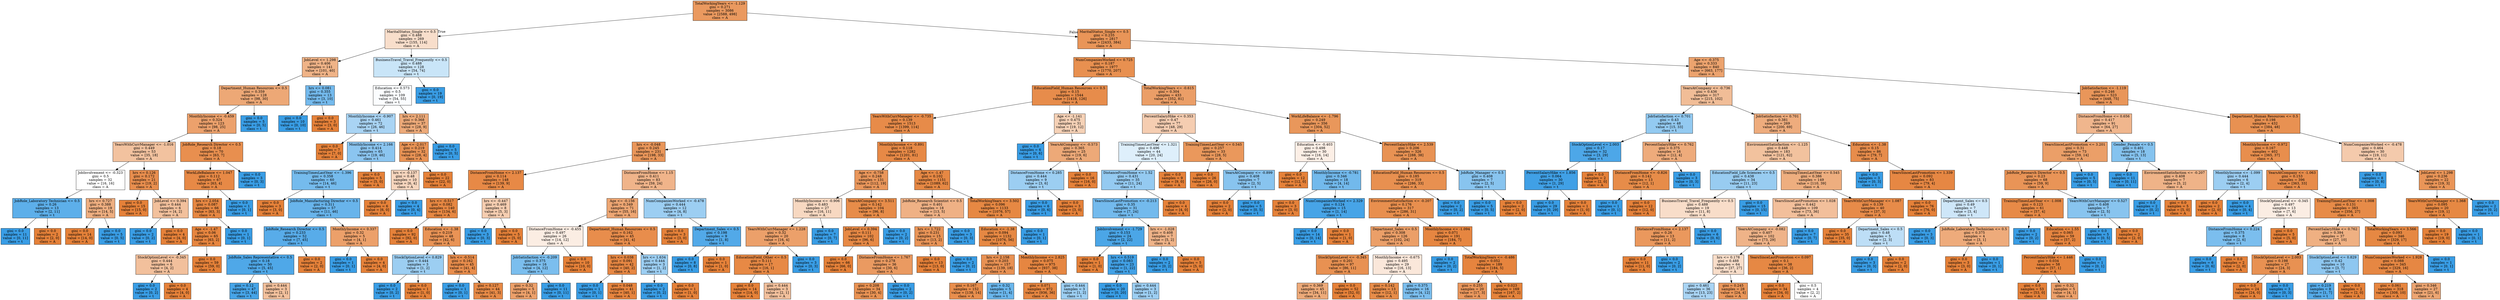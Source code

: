 digraph Tree {
node [shape=box, style="filled", color="black"] ;
0 [label="TotalWorkingYears <= -1.129\ngini = 0.271\nsamples = 3086\nvalue = [2588, 498]\nclass = A", fillcolor="#ea995f"] ;
1 [label="MaritalStatus_Single <= 0.5\ngini = 0.488\nsamples = 269\nvalue = [155, 114]\nclass = A", fillcolor="#f8decb"] ;
0 -> 1 [labeldistance=2.5, labelangle=45, headlabel="True"] ;
2 [label="JobLevel <= 1.298\ngini = 0.406\nsamples = 141\nvalue = [101, 40]\nclass = A", fillcolor="#efb387"] ;
1 -> 2 ;
3 [label="Department_Human Resources <= 0.5\ngini = 0.359\nsamples = 128\nvalue = [98, 30]\nclass = A", fillcolor="#eda876"] ;
2 -> 3 ;
4 [label="MonthlyIncome <= -0.459\ngini = 0.324\nsamples = 123\nvalue = [98, 25]\nclass = A", fillcolor="#eca16c"] ;
3 -> 4 ;
5 [label="YearsWithCurrManager <= -1.016\ngini = 0.449\nsamples = 53\nvalue = [35, 18]\nclass = A", fillcolor="#f2c29f"] ;
4 -> 5 ;
6 [label="JobInvolvement <= -0.323\ngini = 0.5\nsamples = 32\nvalue = [16, 16]\nclass = A", fillcolor="#ffffff"] ;
5 -> 6 ;
7 [label="JobRole_Laboratory Technician <= 0.5\ngini = 0.26\nsamples = 13\nvalue = [2, 11]\nclass = t", fillcolor="#5dafea"] ;
6 -> 7 ;
8 [label="gini = 0.0\nsamples = 11\nvalue = [0, 11]\nclass = t", fillcolor="#399de5"] ;
7 -> 8 ;
9 [label="gini = 0.0\nsamples = 2\nvalue = [2, 0]\nclass = A", fillcolor="#e58139"] ;
7 -> 9 ;
10 [label="hrs <= 0.727\ngini = 0.388\nsamples = 19\nvalue = [14, 5]\nclass = A", fillcolor="#eeae80"] ;
6 -> 10 ;
11 [label="gini = 0.0\nsamples = 14\nvalue = [14, 0]\nclass = A", fillcolor="#e58139"] ;
10 -> 11 ;
12 [label="gini = 0.0\nsamples = 5\nvalue = [0, 5]\nclass = t", fillcolor="#399de5"] ;
10 -> 12 ;
13 [label="hrs <= 0.126\ngini = 0.172\nsamples = 21\nvalue = [19, 2]\nclass = A", fillcolor="#e88e4e"] ;
5 -> 13 ;
14 [label="gini = 0.0\nsamples = 15\nvalue = [15, 0]\nclass = A", fillcolor="#e58139"] ;
13 -> 14 ;
15 [label="JobLevel <= 0.394\ngini = 0.444\nsamples = 6\nvalue = [4, 2]\nclass = A", fillcolor="#f2c09c"] ;
13 -> 15 ;
16 [label="gini = 0.0\nsamples = 2\nvalue = [0, 2]\nclass = t", fillcolor="#399de5"] ;
15 -> 16 ;
17 [label="gini = 0.0\nsamples = 4\nvalue = [4, 0]\nclass = A", fillcolor="#e58139"] ;
15 -> 17 ;
18 [label="JobRole_Research Director <= 0.5\ngini = 0.18\nsamples = 70\nvalue = [63, 7]\nclass = A", fillcolor="#e88f4f"] ;
4 -> 18 ;
19 [label="WorkLifeBalance <= 1.047\ngini = 0.112\nsamples = 67\nvalue = [63, 4]\nclass = A", fillcolor="#e78946"] ;
18 -> 19 ;
20 [label="hrs <= 2.054\ngini = 0.087\nsamples = 66\nvalue = [63, 3]\nclass = A", fillcolor="#e68742"] ;
19 -> 20 ;
21 [label="Age <= -1.47\ngini = 0.06\nsamples = 65\nvalue = [63, 2]\nclass = A", fillcolor="#e6853f"] ;
20 -> 21 ;
22 [label="StockOptionLevel <= -0.345\ngini = 0.444\nsamples = 6\nvalue = [4, 2]\nclass = A", fillcolor="#f2c09c"] ;
21 -> 22 ;
23 [label="gini = 0.0\nsamples = 2\nvalue = [0, 2]\nclass = t", fillcolor="#399de5"] ;
22 -> 23 ;
24 [label="gini = 0.0\nsamples = 4\nvalue = [4, 0]\nclass = A", fillcolor="#e58139"] ;
22 -> 24 ;
25 [label="gini = 0.0\nsamples = 59\nvalue = [59, 0]\nclass = A", fillcolor="#e58139"] ;
21 -> 25 ;
26 [label="gini = 0.0\nsamples = 1\nvalue = [0, 1]\nclass = t", fillcolor="#399de5"] ;
20 -> 26 ;
27 [label="gini = 0.0\nsamples = 1\nvalue = [0, 1]\nclass = t", fillcolor="#399de5"] ;
19 -> 27 ;
28 [label="gini = 0.0\nsamples = 3\nvalue = [0, 3]\nclass = t", fillcolor="#399de5"] ;
18 -> 28 ;
29 [label="gini = 0.0\nsamples = 5\nvalue = [0, 5]\nclass = t", fillcolor="#399de5"] ;
3 -> 29 ;
30 [label="hrs <= 0.081\ngini = 0.355\nsamples = 13\nvalue = [3, 10]\nclass = t", fillcolor="#74baed"] ;
2 -> 30 ;
31 [label="gini = 0.0\nsamples = 10\nvalue = [0, 10]\nclass = t", fillcolor="#399de5"] ;
30 -> 31 ;
32 [label="gini = 0.0\nsamples = 3\nvalue = [3, 0]\nclass = A", fillcolor="#e58139"] ;
30 -> 32 ;
33 [label="BusinessTravel_Travel_Frequently <= 0.5\ngini = 0.488\nsamples = 128\nvalue = [54, 74]\nclass = t", fillcolor="#c9e5f8"] ;
1 -> 33 ;
34 [label="Education <= 0.573\ngini = 0.5\nsamples = 109\nvalue = [54, 55]\nclass = t", fillcolor="#fbfdff"] ;
33 -> 34 ;
35 [label="MonthlyIncome <= -0.907\ngini = 0.461\nsamples = 72\nvalue = [26, 46]\nclass = t", fillcolor="#a9d4f4"] ;
34 -> 35 ;
36 [label="gini = 0.0\nsamples = 7\nvalue = [7, 0]\nclass = A", fillcolor="#e58139"] ;
35 -> 36 ;
37 [label="MonthlyIncome <= 2.166\ngini = 0.414\nsamples = 65\nvalue = [19, 46]\nclass = t", fillcolor="#8bc5f0"] ;
35 -> 37 ;
38 [label="TrainingTimesLastYear <= -1.396\ngini = 0.358\nsamples = 60\nvalue = [14, 46]\nclass = t", fillcolor="#75bbed"] ;
37 -> 38 ;
39 [label="gini = 0.0\nsamples = 3\nvalue = [3, 0]\nclass = A", fillcolor="#e58139"] ;
38 -> 39 ;
40 [label="JobRole_Manufacturing Director <= 0.5\ngini = 0.311\nsamples = 57\nvalue = [11, 46]\nclass = t", fillcolor="#68b4eb"] ;
38 -> 40 ;
41 [label="JobRole_Research Director <= 0.5\ngini = 0.233\nsamples = 52\nvalue = [7, 45]\nclass = t", fillcolor="#58ace9"] ;
40 -> 41 ;
42 [label="JobRole_Sales Representative <= 0.5\ngini = 0.18\nsamples = 50\nvalue = [5, 45]\nclass = t", fillcolor="#4fa8e8"] ;
41 -> 42 ;
43 [label="gini = 0.12\nsamples = 47\nvalue = [3, 44]\nclass = t", fillcolor="#46a4e7"] ;
42 -> 43 ;
44 [label="gini = 0.444\nsamples = 3\nvalue = [2, 1]\nclass = A", fillcolor="#f2c09c"] ;
42 -> 44 ;
45 [label="gini = 0.0\nsamples = 2\nvalue = [2, 0]\nclass = A", fillcolor="#e58139"] ;
41 -> 45 ;
46 [label="MonthlyIncome <= 0.337\ngini = 0.32\nsamples = 5\nvalue = [4, 1]\nclass = A", fillcolor="#eca06a"] ;
40 -> 46 ;
47 [label="gini = 0.0\nsamples = 1\nvalue = [0, 1]\nclass = t", fillcolor="#399de5"] ;
46 -> 47 ;
48 [label="gini = 0.0\nsamples = 4\nvalue = [4, 0]\nclass = A", fillcolor="#e58139"] ;
46 -> 48 ;
49 [label="gini = 0.0\nsamples = 5\nvalue = [5, 0]\nclass = A", fillcolor="#e58139"] ;
37 -> 49 ;
50 [label="hrs <= 2.111\ngini = 0.368\nsamples = 37\nvalue = [28, 9]\nclass = A", fillcolor="#edaa79"] ;
34 -> 50 ;
51 [label="Age <= -2.017\ngini = 0.219\nsamples = 32\nvalue = [28, 4]\nclass = A", fillcolor="#e99355"] ;
50 -> 51 ;
52 [label="hrs <= -0.137\ngini = 0.48\nsamples = 10\nvalue = [6, 4]\nclass = A", fillcolor="#f6d5bd"] ;
51 -> 52 ;
53 [label="gini = 0.0\nsamples = 6\nvalue = [6, 0]\nclass = A", fillcolor="#e58139"] ;
52 -> 53 ;
54 [label="gini = 0.0\nsamples = 4\nvalue = [0, 4]\nclass = t", fillcolor="#399de5"] ;
52 -> 54 ;
55 [label="gini = 0.0\nsamples = 22\nvalue = [22, 0]\nclass = A", fillcolor="#e58139"] ;
51 -> 55 ;
56 [label="gini = 0.0\nsamples = 5\nvalue = [0, 5]\nclass = t", fillcolor="#399de5"] ;
50 -> 56 ;
57 [label="gini = 0.0\nsamples = 19\nvalue = [0, 19]\nclass = t", fillcolor="#399de5"] ;
33 -> 57 ;
58 [label="MaritalStatus_Single <= 0.5\ngini = 0.235\nsamples = 2817\nvalue = [2433, 384]\nclass = A", fillcolor="#e99558"] ;
0 -> 58 [labeldistance=2.5, labelangle=-45, headlabel="False"] ;
59 [label="NumCompaniesWorked <= 0.725\ngini = 0.187\nsamples = 1977\nvalue = [1770, 207]\nclass = A", fillcolor="#e89050"] ;
58 -> 59 ;
60 [label="EducationField_Human Resources <= 0.5\ngini = 0.15\nsamples = 1544\nvalue = [1418, 126]\nclass = A", fillcolor="#e78c4b"] ;
59 -> 60 ;
61 [label="YearsWithCurrManager <= -0.735\ngini = 0.139\nsamples = 1513\nvalue = [1399, 114]\nclass = A", fillcolor="#e78b49"] ;
60 -> 61 ;
62 [label="hrs <= -0.048\ngini = 0.245\nsamples = 231\nvalue = [198, 33]\nclass = A", fillcolor="#e9965a"] ;
61 -> 62 ;
63 [label="DistanceFromHome <= 2.137\ngini = 0.114\nsamples = 148\nvalue = [139, 9]\nclass = A", fillcolor="#e78946"] ;
62 -> 63 ;
64 [label="hrs <= -0.517\ngini = 0.082\nsamples = 140\nvalue = [134, 6]\nclass = A", fillcolor="#e68742"] ;
63 -> 64 ;
65 [label="gini = 0.0\nsamples = 92\nvalue = [92, 0]\nclass = A", fillcolor="#e58139"] ;
64 -> 65 ;
66 [label="Education <= -1.38\ngini = 0.219\nsamples = 48\nvalue = [42, 6]\nclass = A", fillcolor="#e99355"] ;
64 -> 66 ;
67 [label="StockOptionLevel <= 0.829\ngini = 0.444\nsamples = 3\nvalue = [1, 2]\nclass = t", fillcolor="#9ccef2"] ;
66 -> 67 ;
68 [label="gini = 0.0\nsamples = 2\nvalue = [0, 2]\nclass = t", fillcolor="#399de5"] ;
67 -> 68 ;
69 [label="gini = 0.0\nsamples = 1\nvalue = [1, 0]\nclass = A", fillcolor="#e58139"] ;
67 -> 69 ;
70 [label="hrs <= -0.514\ngini = 0.162\nsamples = 45\nvalue = [41, 4]\nclass = A", fillcolor="#e88d4c"] ;
66 -> 70 ;
71 [label="gini = 0.0\nsamples = 1\nvalue = [0, 1]\nclass = t", fillcolor="#399de5"] ;
70 -> 71 ;
72 [label="gini = 0.127\nsamples = 44\nvalue = [41, 3]\nclass = A", fillcolor="#e78a47"] ;
70 -> 72 ;
73 [label="hrs <= -0.447\ngini = 0.469\nsamples = 8\nvalue = [5, 3]\nclass = A", fillcolor="#f5cdb0"] ;
63 -> 73 ;
74 [label="gini = 0.0\nsamples = 3\nvalue = [0, 3]\nclass = t", fillcolor="#399de5"] ;
73 -> 74 ;
75 [label="gini = 0.0\nsamples = 5\nvalue = [5, 0]\nclass = A", fillcolor="#e58139"] ;
73 -> 75 ;
76 [label="DistanceFromHome <= 1.15\ngini = 0.411\nsamples = 83\nvalue = [59, 24]\nclass = A", fillcolor="#f0b48a"] ;
62 -> 76 ;
77 [label="Age <= -0.156\ngini = 0.349\nsamples = 71\nvalue = [55, 16]\nclass = A", fillcolor="#eda673"] ;
76 -> 77 ;
78 [label="DistanceFromHome <= -0.455\ngini = 0.497\nsamples = 26\nvalue = [14, 12]\nclass = A", fillcolor="#fbede3"] ;
77 -> 78 ;
79 [label="JobSatisfaction <= -0.209\ngini = 0.375\nsamples = 16\nvalue = [4, 12]\nclass = t", fillcolor="#7bbeee"] ;
78 -> 79 ;
80 [label="gini = 0.32\nsamples = 5\nvalue = [4, 1]\nclass = A", fillcolor="#eca06a"] ;
79 -> 80 ;
81 [label="gini = 0.0\nsamples = 11\nvalue = [0, 11]\nclass = t", fillcolor="#399de5"] ;
79 -> 81 ;
82 [label="gini = 0.0\nsamples = 10\nvalue = [10, 0]\nclass = A", fillcolor="#e58139"] ;
78 -> 82 ;
83 [label="Department_Human Resources <= 0.5\ngini = 0.162\nsamples = 45\nvalue = [41, 4]\nclass = A", fillcolor="#e88d4c"] ;
77 -> 83 ;
84 [label="hrs <= 0.038\ngini = 0.091\nsamples = 42\nvalue = [40, 2]\nclass = A", fillcolor="#e68743"] ;
83 -> 84 ;
85 [label="gini = 0.0\nsamples = 1\nvalue = [0, 1]\nclass = t", fillcolor="#399de5"] ;
84 -> 85 ;
86 [label="gini = 0.048\nsamples = 41\nvalue = [40, 1]\nclass = A", fillcolor="#e6843e"] ;
84 -> 86 ;
87 [label="hrs <= 1.634\ngini = 0.444\nsamples = 3\nvalue = [1, 2]\nclass = t", fillcolor="#9ccef2"] ;
83 -> 87 ;
88 [label="gini = 0.0\nsamples = 2\nvalue = [0, 2]\nclass = t", fillcolor="#399de5"] ;
87 -> 88 ;
89 [label="gini = 0.0\nsamples = 1\nvalue = [1, 0]\nclass = A", fillcolor="#e58139"] ;
87 -> 89 ;
90 [label="NumCompaniesWorked <= -0.478\ngini = 0.444\nsamples = 12\nvalue = [4, 8]\nclass = t", fillcolor="#9ccef2"] ;
76 -> 90 ;
91 [label="gini = 0.0\nsamples = 3\nvalue = [3, 0]\nclass = A", fillcolor="#e58139"] ;
90 -> 91 ;
92 [label="Department_Sales <= 0.5\ngini = 0.198\nsamples = 9\nvalue = [1, 8]\nclass = t", fillcolor="#52a9e8"] ;
90 -> 92 ;
93 [label="gini = 0.0\nsamples = 8\nvalue = [0, 8]\nclass = t", fillcolor="#399de5"] ;
92 -> 93 ;
94 [label="gini = 0.0\nsamples = 1\nvalue = [1, 0]\nclass = A", fillcolor="#e58139"] ;
92 -> 94 ;
95 [label="MonthlyIncome <= -0.891\ngini = 0.118\nsamples = 1282\nvalue = [1201, 81]\nclass = A", fillcolor="#e78946"] ;
61 -> 95 ;
96 [label="Age <= -0.758\ngini = 0.248\nsamples = 131\nvalue = [112, 19]\nclass = A", fillcolor="#e9965b"] ;
95 -> 96 ;
97 [label="MonthlyIncome <= -0.906\ngini = 0.483\nsamples = 27\nvalue = [16, 11]\nclass = A", fillcolor="#f7d8c1"] ;
96 -> 97 ;
98 [label="YearsWithCurrManager <= 1.228\ngini = 0.32\nsamples = 20\nvalue = [16, 4]\nclass = A", fillcolor="#eca06a"] ;
97 -> 98 ;
99 [label="EducationField_Other <= 0.5\ngini = 0.111\nsamples = 17\nvalue = [16, 1]\nclass = A", fillcolor="#e78945"] ;
98 -> 99 ;
100 [label="gini = 0.0\nsamples = 14\nvalue = [14, 0]\nclass = A", fillcolor="#e58139"] ;
99 -> 100 ;
101 [label="gini = 0.444\nsamples = 3\nvalue = [2, 1]\nclass = A", fillcolor="#f2c09c"] ;
99 -> 101 ;
102 [label="gini = 0.0\nsamples = 3\nvalue = [0, 3]\nclass = t", fillcolor="#399de5"] ;
98 -> 102 ;
103 [label="gini = 0.0\nsamples = 7\nvalue = [0, 7]\nclass = t", fillcolor="#399de5"] ;
97 -> 103 ;
104 [label="YearsAtCompany <= 3.511\ngini = 0.142\nsamples = 104\nvalue = [96, 8]\nclass = A", fillcolor="#e78c49"] ;
96 -> 104 ;
105 [label="JobLevel <= 0.394\ngini = 0.111\nsamples = 102\nvalue = [96, 6]\nclass = A", fillcolor="#e78945"] ;
104 -> 105 ;
106 [label="gini = 0.0\nsamples = 66\nvalue = [66, 0]\nclass = A", fillcolor="#e58139"] ;
105 -> 106 ;
107 [label="DistanceFromHome <= 1.767\ngini = 0.278\nsamples = 36\nvalue = [30, 6]\nclass = A", fillcolor="#ea9a61"] ;
105 -> 107 ;
108 [label="gini = 0.208\nsamples = 34\nvalue = [30, 4]\nclass = A", fillcolor="#e89253"] ;
107 -> 108 ;
109 [label="gini = 0.0\nsamples = 2\nvalue = [0, 2]\nclass = t", fillcolor="#399de5"] ;
107 -> 109 ;
110 [label="gini = 0.0\nsamples = 2\nvalue = [0, 2]\nclass = t", fillcolor="#399de5"] ;
104 -> 110 ;
111 [label="Age <= -1.47\ngini = 0.102\nsamples = 1151\nvalue = [1089, 62]\nclass = A", fillcolor="#e68844"] ;
95 -> 111 ;
112 [label="JobRole_Research Scientist <= 0.5\ngini = 0.401\nsamples = 18\nvalue = [13, 5]\nclass = A", fillcolor="#efb185"] ;
111 -> 112 ;
113 [label="hrs <= 1.722\ngini = 0.231\nsamples = 15\nvalue = [13, 2]\nclass = A", fillcolor="#e99457"] ;
112 -> 113 ;
114 [label="gini = 0.0\nsamples = 13\nvalue = [13, 0]\nclass = A", fillcolor="#e58139"] ;
113 -> 114 ;
115 [label="gini = 0.0\nsamples = 2\nvalue = [0, 2]\nclass = t", fillcolor="#399de5"] ;
113 -> 115 ;
116 [label="gini = 0.0\nsamples = 3\nvalue = [0, 3]\nclass = t", fillcolor="#399de5"] ;
112 -> 116 ;
117 [label="TotalWorkingYears <= 3.502\ngini = 0.096\nsamples = 1133\nvalue = [1076, 57]\nclass = A", fillcolor="#e68843"] ;
111 -> 117 ;
118 [label="Education <= -1.38\ngini = 0.094\nsamples = 1132\nvalue = [1076, 56]\nclass = A", fillcolor="#e68843"] ;
117 -> 118 ;
119 [label="hrs <= 2.158\ngini = 0.203\nsamples = 157\nvalue = [139, 18]\nclass = A", fillcolor="#e89153"] ;
118 -> 119 ;
120 [label="gini = 0.167\nsamples = 152\nvalue = [138, 14]\nclass = A", fillcolor="#e88e4d"] ;
119 -> 120 ;
121 [label="gini = 0.32\nsamples = 5\nvalue = [1, 4]\nclass = t", fillcolor="#6ab6ec"] ;
119 -> 121 ;
122 [label="MonthlyIncome <= 2.825\ngini = 0.075\nsamples = 975\nvalue = [937, 38]\nclass = A", fillcolor="#e68641"] ;
118 -> 122 ;
123 [label="gini = 0.071\nsamples = 972\nvalue = [936, 36]\nclass = A", fillcolor="#e68641"] ;
122 -> 123 ;
124 [label="gini = 0.444\nsamples = 3\nvalue = [1, 2]\nclass = t", fillcolor="#9ccef2"] ;
122 -> 124 ;
125 [label="gini = 0.0\nsamples = 1\nvalue = [0, 1]\nclass = t", fillcolor="#399de5"] ;
117 -> 125 ;
126 [label="Age <= -1.141\ngini = 0.475\nsamples = 31\nvalue = [19, 12]\nclass = A", fillcolor="#f5d1b6"] ;
60 -> 126 ;
127 [label="gini = 0.0\nsamples = 6\nvalue = [0, 6]\nclass = t", fillcolor="#399de5"] ;
126 -> 127 ;
128 [label="YearsAtCompany <= -0.573\ngini = 0.365\nsamples = 25\nvalue = [19, 6]\nclass = A", fillcolor="#eda978"] ;
126 -> 128 ;
129 [label="DistanceFromHome <= 0.285\ngini = 0.444\nsamples = 9\nvalue = [3, 6]\nclass = t", fillcolor="#9ccef2"] ;
128 -> 129 ;
130 [label="gini = 0.0\nsamples = 6\nvalue = [0, 6]\nclass = t", fillcolor="#399de5"] ;
129 -> 130 ;
131 [label="gini = 0.0\nsamples = 3\nvalue = [3, 0]\nclass = A", fillcolor="#e58139"] ;
129 -> 131 ;
132 [label="gini = 0.0\nsamples = 16\nvalue = [16, 0]\nclass = A", fillcolor="#e58139"] ;
128 -> 132 ;
133 [label="TotalWorkingYears <= -0.615\ngini = 0.304\nsamples = 433\nvalue = [352, 81]\nclass = A", fillcolor="#eb9e67"] ;
59 -> 133 ;
134 [label="PercentSalaryHike <= 0.353\ngini = 0.47\nsamples = 77\nvalue = [48, 29]\nclass = A", fillcolor="#f5cdb1"] ;
133 -> 134 ;
135 [label="TrainingTimesLastYear <= 1.321\ngini = 0.496\nsamples = 44\nvalue = [20, 24]\nclass = t", fillcolor="#deeffb"] ;
134 -> 135 ;
136 [label="DistanceFromHome <= 1.52\ngini = 0.431\nsamples = 35\nvalue = [11, 24]\nclass = t", fillcolor="#94caf1"] ;
135 -> 136 ;
137 [label="YearsSinceLastPromotion <= -0.213\ngini = 0.35\nsamples = 31\nvalue = [7, 24]\nclass = t", fillcolor="#73baed"] ;
136 -> 137 ;
138 [label="JobInvolvement <= -1.729\ngini = 0.153\nsamples = 24\nvalue = [2, 22]\nclass = t", fillcolor="#4ba6e7"] ;
137 -> 138 ;
139 [label="gini = 0.0\nsamples = 1\nvalue = [1, 0]\nclass = A", fillcolor="#e58139"] ;
138 -> 139 ;
140 [label="hrs <= 0.519\ngini = 0.083\nsamples = 23\nvalue = [1, 22]\nclass = t", fillcolor="#42a1e6"] ;
138 -> 140 ;
141 [label="gini = 0.0\nsamples = 20\nvalue = [0, 20]\nclass = t", fillcolor="#399de5"] ;
140 -> 141 ;
142 [label="gini = 0.444\nsamples = 3\nvalue = [1, 2]\nclass = t", fillcolor="#9ccef2"] ;
140 -> 142 ;
143 [label="hrs <= -1.028\ngini = 0.408\nsamples = 7\nvalue = [5, 2]\nclass = A", fillcolor="#efb388"] ;
137 -> 143 ;
144 [label="gini = 0.0\nsamples = 2\nvalue = [0, 2]\nclass = t", fillcolor="#399de5"] ;
143 -> 144 ;
145 [label="gini = 0.0\nsamples = 5\nvalue = [5, 0]\nclass = A", fillcolor="#e58139"] ;
143 -> 145 ;
146 [label="gini = 0.0\nsamples = 4\nvalue = [4, 0]\nclass = A", fillcolor="#e58139"] ;
136 -> 146 ;
147 [label="gini = 0.0\nsamples = 9\nvalue = [9, 0]\nclass = A", fillcolor="#e58139"] ;
135 -> 147 ;
148 [label="TrainingTimesLastYear <= 0.545\ngini = 0.257\nsamples = 33\nvalue = [28, 5]\nclass = A", fillcolor="#ea985c"] ;
134 -> 148 ;
149 [label="gini = 0.0\nsamples = 26\nvalue = [26, 0]\nclass = A", fillcolor="#e58139"] ;
148 -> 149 ;
150 [label="YearsAtCompany <= -0.899\ngini = 0.408\nsamples = 7\nvalue = [2, 5]\nclass = t", fillcolor="#88c4ef"] ;
148 -> 150 ;
151 [label="gini = 0.0\nsamples = 2\nvalue = [2, 0]\nclass = A", fillcolor="#e58139"] ;
150 -> 151 ;
152 [label="gini = 0.0\nsamples = 5\nvalue = [0, 5]\nclass = t", fillcolor="#399de5"] ;
150 -> 152 ;
153 [label="WorkLifeBalance <= -1.796\ngini = 0.249\nsamples = 356\nvalue = [304, 52]\nclass = A", fillcolor="#e9975b"] ;
133 -> 153 ;
154 [label="Education <= -0.403\ngini = 0.498\nsamples = 30\nvalue = [16, 14]\nclass = A", fillcolor="#fcefe6"] ;
153 -> 154 ;
155 [label="gini = 0.0\nsamples = 12\nvalue = [12, 0]\nclass = A", fillcolor="#e58139"] ;
154 -> 155 ;
156 [label="MonthlyIncome <= -0.781\ngini = 0.346\nsamples = 18\nvalue = [4, 14]\nclass = t", fillcolor="#72b9ec"] ;
154 -> 156 ;
157 [label="gini = 0.0\nsamples = 3\nvalue = [3, 0]\nclass = A", fillcolor="#e58139"] ;
156 -> 157 ;
158 [label="NumCompaniesWorked <= 2.329\ngini = 0.124\nsamples = 15\nvalue = [1, 14]\nclass = t", fillcolor="#47a4e7"] ;
156 -> 158 ;
159 [label="gini = 0.0\nsamples = 14\nvalue = [0, 14]\nclass = t", fillcolor="#399de5"] ;
158 -> 159 ;
160 [label="gini = 0.0\nsamples = 1\nvalue = [1, 0]\nclass = A", fillcolor="#e58139"] ;
158 -> 160 ;
161 [label="PercentSalaryHike <= 2.539\ngini = 0.206\nsamples = 326\nvalue = [288, 38]\nclass = A", fillcolor="#e89253"] ;
153 -> 161 ;
162 [label="EducationField_Human Resources <= 0.5\ngini = 0.185\nsamples = 319\nvalue = [286, 33]\nclass = A", fillcolor="#e89050"] ;
161 -> 162 ;
163 [label="EnvironmentSatisfaction <= -0.207\ngini = 0.176\nsamples = 317\nvalue = [286, 31]\nclass = A", fillcolor="#e88f4e"] ;
162 -> 163 ;
164 [label="Department_Sales <= 0.5\ngini = 0.308\nsamples = 126\nvalue = [102, 24]\nclass = A", fillcolor="#eb9f68"] ;
163 -> 164 ;
165 [label="StockOptionLevel <= -0.345\ngini = 0.201\nsamples = 97\nvalue = [86, 11]\nclass = A", fillcolor="#e89152"] ;
164 -> 165 ;
166 [label="gini = 0.369\nsamples = 45\nvalue = [34, 11]\nclass = A", fillcolor="#edaa79"] ;
165 -> 166 ;
167 [label="gini = 0.0\nsamples = 52\nvalue = [52, 0]\nclass = A", fillcolor="#e58139"] ;
165 -> 167 ;
168 [label="MonthlyIncome <= -0.675\ngini = 0.495\nsamples = 29\nvalue = [16, 13]\nclass = A", fillcolor="#fae7da"] ;
164 -> 168 ;
169 [label="gini = 0.142\nsamples = 13\nvalue = [12, 1]\nclass = A", fillcolor="#e78c49"] ;
168 -> 169 ;
170 [label="gini = 0.375\nsamples = 16\nvalue = [4, 12]\nclass = t", fillcolor="#7bbeee"] ;
168 -> 170 ;
171 [label="MonthlyIncome <= -1.094\ngini = 0.071\nsamples = 191\nvalue = [184, 7]\nclass = A", fillcolor="#e68641"] ;
163 -> 171 ;
172 [label="gini = 0.0\nsamples = 2\nvalue = [0, 2]\nclass = t", fillcolor="#399de5"] ;
171 -> 172 ;
173 [label="TotalWorkingYears <= -0.486\ngini = 0.052\nsamples = 189\nvalue = [184, 5]\nclass = A", fillcolor="#e6843e"] ;
171 -> 173 ;
174 [label="gini = 0.255\nsamples = 20\nvalue = [17, 3]\nclass = A", fillcolor="#ea975c"] ;
173 -> 174 ;
175 [label="gini = 0.023\nsamples = 169\nvalue = [167, 2]\nclass = A", fillcolor="#e5833b"] ;
173 -> 175 ;
176 [label="gini = 0.0\nsamples = 2\nvalue = [0, 2]\nclass = t", fillcolor="#399de5"] ;
162 -> 176 ;
177 [label="JobRole_Manager <= 0.5\ngini = 0.408\nsamples = 7\nvalue = [2, 5]\nclass = t", fillcolor="#88c4ef"] ;
161 -> 177 ;
178 [label="gini = 0.0\nsamples = 5\nvalue = [0, 5]\nclass = t", fillcolor="#399de5"] ;
177 -> 178 ;
179 [label="gini = 0.0\nsamples = 2\nvalue = [2, 0]\nclass = A", fillcolor="#e58139"] ;
177 -> 179 ;
180 [label="Age <= -0.375\ngini = 0.333\nsamples = 840\nvalue = [663, 177]\nclass = A", fillcolor="#eca36e"] ;
58 -> 180 ;
181 [label="YearsAtCompany <= -0.736\ngini = 0.436\nsamples = 317\nvalue = [215, 102]\nclass = A", fillcolor="#f1bd97"] ;
180 -> 181 ;
182 [label="JobSatisfaction <= 0.701\ngini = 0.43\nsamples = 48\nvalue = [15, 33]\nclass = t", fillcolor="#93caf1"] ;
181 -> 182 ;
183 [label="StockOptionLevel <= 2.003\ngini = 0.17\nsamples = 32\nvalue = [3, 29]\nclass = t", fillcolor="#4da7e8"] ;
182 -> 183 ;
184 [label="PercentSalaryHike <= 1.856\ngini = 0.064\nsamples = 30\nvalue = [1, 29]\nclass = t", fillcolor="#40a0e6"] ;
183 -> 184 ;
185 [label="gini = 0.0\nsamples = 29\nvalue = [0, 29]\nclass = t", fillcolor="#399de5"] ;
184 -> 185 ;
186 [label="gini = 0.0\nsamples = 1\nvalue = [1, 0]\nclass = A", fillcolor="#e58139"] ;
184 -> 186 ;
187 [label="gini = 0.0\nsamples = 2\nvalue = [2, 0]\nclass = A", fillcolor="#e58139"] ;
183 -> 187 ;
188 [label="PercentSalaryHike <= 0.762\ngini = 0.375\nsamples = 16\nvalue = [12, 4]\nclass = A", fillcolor="#eeab7b"] ;
182 -> 188 ;
189 [label="DistanceFromHome <= -0.826\ngini = 0.142\nsamples = 13\nvalue = [12, 1]\nclass = A", fillcolor="#e78c49"] ;
188 -> 189 ;
190 [label="gini = 0.0\nsamples = 1\nvalue = [0, 1]\nclass = t", fillcolor="#399de5"] ;
189 -> 190 ;
191 [label="gini = 0.0\nsamples = 12\nvalue = [12, 0]\nclass = A", fillcolor="#e58139"] ;
189 -> 191 ;
192 [label="gini = 0.0\nsamples = 3\nvalue = [0, 3]\nclass = t", fillcolor="#399de5"] ;
188 -> 192 ;
193 [label="JobSatisfaction <= 0.701\ngini = 0.381\nsamples = 269\nvalue = [200, 69]\nclass = A", fillcolor="#eeac7d"] ;
181 -> 193 ;
194 [label="EnvironmentSatisfaction <= -1.125\ngini = 0.448\nsamples = 183\nvalue = [121, 62]\nclass = A", fillcolor="#f2c29e"] ;
193 -> 194 ;
195 [label="EducationField_Life Sciences <= 0.5\ngini = 0.438\nsamples = 34\nvalue = [11, 23]\nclass = t", fillcolor="#98ccf1"] ;
194 -> 195 ;
196 [label="BusinessTravel_Travel_Frequently <= 0.5\ngini = 0.488\nsamples = 19\nvalue = [11, 8]\nclass = A", fillcolor="#f8ddc9"] ;
195 -> 196 ;
197 [label="DistanceFromHome <= 2.137\ngini = 0.26\nsamples = 13\nvalue = [11, 2]\nclass = A", fillcolor="#ea985d"] ;
196 -> 197 ;
198 [label="gini = 0.0\nsamples = 11\nvalue = [11, 0]\nclass = A", fillcolor="#e58139"] ;
197 -> 198 ;
199 [label="gini = 0.0\nsamples = 2\nvalue = [0, 2]\nclass = t", fillcolor="#399de5"] ;
197 -> 199 ;
200 [label="gini = 0.0\nsamples = 6\nvalue = [0, 6]\nclass = t", fillcolor="#399de5"] ;
196 -> 200 ;
201 [label="gini = 0.0\nsamples = 15\nvalue = [0, 15]\nclass = t", fillcolor="#399de5"] ;
195 -> 201 ;
202 [label="TrainingTimesLastYear <= 0.545\ngini = 0.386\nsamples = 149\nvalue = [110, 39]\nclass = A", fillcolor="#eeae7f"] ;
194 -> 202 ;
203 [label="YearsSinceLastPromotion <= 1.028\ngini = 0.442\nsamples = 109\nvalue = [73, 36]\nclass = A", fillcolor="#f2bf9b"] ;
202 -> 203 ;
204 [label="YearsAtCompany <= -0.082\ngini = 0.407\nsamples = 102\nvalue = [73, 29]\nclass = A", fillcolor="#efb388"] ;
203 -> 204 ;
205 [label="hrs <= 0.178\ngini = 0.488\nsamples = 64\nvalue = [37, 27]\nclass = A", fillcolor="#f8ddc9"] ;
204 -> 205 ;
206 [label="gini = 0.461\nsamples = 36\nvalue = [13, 23]\nclass = t", fillcolor="#a9d4f4"] ;
205 -> 206 ;
207 [label="gini = 0.245\nsamples = 28\nvalue = [24, 4]\nclass = A", fillcolor="#e9965a"] ;
205 -> 207 ;
208 [label="YearsSinceLastPromotion <= 0.097\ngini = 0.1\nsamples = 38\nvalue = [36, 2]\nclass = A", fillcolor="#e68844"] ;
204 -> 208 ;
209 [label="gini = 0.0\nsamples = 34\nvalue = [34, 0]\nclass = A", fillcolor="#e58139"] ;
208 -> 209 ;
210 [label="gini = 0.5\nsamples = 4\nvalue = [2, 2]\nclass = A", fillcolor="#ffffff"] ;
208 -> 210 ;
211 [label="gini = 0.0\nsamples = 7\nvalue = [0, 7]\nclass = t", fillcolor="#399de5"] ;
203 -> 211 ;
212 [label="YearsWithCurrManager <= 1.087\ngini = 0.139\nsamples = 40\nvalue = [37, 3]\nclass = A", fillcolor="#e78b49"] ;
202 -> 212 ;
213 [label="gini = 0.0\nsamples = 35\nvalue = [35, 0]\nclass = A", fillcolor="#e58139"] ;
212 -> 213 ;
214 [label="Department_Sales <= 0.5\ngini = 0.48\nsamples = 5\nvalue = [2, 3]\nclass = t", fillcolor="#bddef6"] ;
212 -> 214 ;
215 [label="gini = 0.0\nsamples = 3\nvalue = [0, 3]\nclass = t", fillcolor="#399de5"] ;
214 -> 215 ;
216 [label="gini = 0.0\nsamples = 2\nvalue = [2, 0]\nclass = A", fillcolor="#e58139"] ;
214 -> 216 ;
217 [label="Education <= -1.38\ngini = 0.15\nsamples = 86\nvalue = [79, 7]\nclass = A", fillcolor="#e78c4b"] ;
193 -> 217 ;
218 [label="gini = 0.0\nsamples = 3\nvalue = [0, 3]\nclass = t", fillcolor="#399de5"] ;
217 -> 218 ;
219 [label="YearsSinceLastPromotion <= 1.339\ngini = 0.092\nsamples = 83\nvalue = [79, 4]\nclass = A", fillcolor="#e68743"] ;
217 -> 219 ;
220 [label="gini = 0.0\nsamples = 76\nvalue = [76, 0]\nclass = A", fillcolor="#e58139"] ;
219 -> 220 ;
221 [label="Department_Sales <= 0.5\ngini = 0.49\nsamples = 7\nvalue = [3, 4]\nclass = t", fillcolor="#cee6f8"] ;
219 -> 221 ;
222 [label="gini = 0.0\nsamples = 3\nvalue = [0, 3]\nclass = t", fillcolor="#399de5"] ;
221 -> 222 ;
223 [label="JobRole_Laboratory Technician <= 0.5\ngini = 0.375\nsamples = 4\nvalue = [3, 1]\nclass = A", fillcolor="#eeab7b"] ;
221 -> 223 ;
224 [label="gini = 0.0\nsamples = 3\nvalue = [3, 0]\nclass = A", fillcolor="#e58139"] ;
223 -> 224 ;
225 [label="gini = 0.0\nsamples = 1\nvalue = [0, 1]\nclass = t", fillcolor="#399de5"] ;
223 -> 225 ;
226 [label="JobSatisfaction <= -1.119\ngini = 0.246\nsamples = 523\nvalue = [448, 75]\nclass = A", fillcolor="#e9965a"] ;
180 -> 226 ;
227 [label="DistanceFromHome <= 0.656\ngini = 0.417\nsamples = 91\nvalue = [64, 27]\nclass = A", fillcolor="#f0b68d"] ;
226 -> 227 ;
228 [label="YearsSinceLastPromotion <= 3.201\ngini = 0.31\nsamples = 73\nvalue = [59, 14]\nclass = A", fillcolor="#eb9f68"] ;
227 -> 228 ;
229 [label="JobRole_Research Director <= 0.5\ngini = 0.23\nsamples = 68\nvalue = [59, 9]\nclass = A", fillcolor="#e99457"] ;
228 -> 229 ;
230 [label="TrainingTimesLastYear <= -1.008\ngini = 0.123\nsamples = 61\nvalue = [57, 4]\nclass = A", fillcolor="#e78a47"] ;
229 -> 230 ;
231 [label="gini = 0.0\nsamples = 2\nvalue = [0, 2]\nclass = t", fillcolor="#399de5"] ;
230 -> 231 ;
232 [label="Education <= 1.55\ngini = 0.065\nsamples = 59\nvalue = [57, 2]\nclass = A", fillcolor="#e68540"] ;
230 -> 232 ;
233 [label="PercentSalaryHike <= 1.446\ngini = 0.034\nsamples = 58\nvalue = [57, 1]\nclass = A", fillcolor="#e5833c"] ;
232 -> 233 ;
234 [label="gini = 0.0\nsamples = 53\nvalue = [53, 0]\nclass = A", fillcolor="#e58139"] ;
233 -> 234 ;
235 [label="gini = 0.32\nsamples = 5\nvalue = [4, 1]\nclass = A", fillcolor="#eca06a"] ;
233 -> 235 ;
236 [label="gini = 0.0\nsamples = 1\nvalue = [0, 1]\nclass = t", fillcolor="#399de5"] ;
232 -> 236 ;
237 [label="YearsWithCurrManager <= 0.527\ngini = 0.408\nsamples = 7\nvalue = [2, 5]\nclass = t", fillcolor="#88c4ef"] ;
229 -> 237 ;
238 [label="gini = 0.0\nsamples = 5\nvalue = [0, 5]\nclass = t", fillcolor="#399de5"] ;
237 -> 238 ;
239 [label="gini = 0.0\nsamples = 2\nvalue = [2, 0]\nclass = A", fillcolor="#e58139"] ;
237 -> 239 ;
240 [label="gini = 0.0\nsamples = 5\nvalue = [0, 5]\nclass = t", fillcolor="#399de5"] ;
228 -> 240 ;
241 [label="Gender_Female <= 0.5\ngini = 0.401\nsamples = 18\nvalue = [5, 13]\nclass = t", fillcolor="#85c3ef"] ;
227 -> 241 ;
242 [label="gini = 0.0\nsamples = 11\nvalue = [0, 11]\nclass = t", fillcolor="#399de5"] ;
241 -> 242 ;
243 [label="EnvironmentSatisfaction <= -0.207\ngini = 0.408\nsamples = 7\nvalue = [5, 2]\nclass = A", fillcolor="#efb388"] ;
241 -> 243 ;
244 [label="gini = 0.0\nsamples = 2\nvalue = [0, 2]\nclass = t", fillcolor="#399de5"] ;
243 -> 244 ;
245 [label="gini = 0.0\nsamples = 5\nvalue = [5, 0]\nclass = A", fillcolor="#e58139"] ;
243 -> 245 ;
246 [label="Department_Human Resources <= 0.5\ngini = 0.198\nsamples = 432\nvalue = [384, 48]\nclass = A", fillcolor="#e89152"] ;
226 -> 246 ;
247 [label="MonthlyIncome <= -0.972\ngini = 0.167\nsamples = 402\nvalue = [365, 37]\nclass = A", fillcolor="#e88e4d"] ;
246 -> 247 ;
248 [label="MonthlyIncome <= -1.099\ngini = 0.444\nsamples = 6\nvalue = [2, 4]\nclass = t", fillcolor="#9ccef2"] ;
247 -> 248 ;
249 [label="gini = 0.0\nsamples = 2\nvalue = [2, 0]\nclass = A", fillcolor="#e58139"] ;
248 -> 249 ;
250 [label="gini = 0.0\nsamples = 4\nvalue = [0, 4]\nclass = t", fillcolor="#399de5"] ;
248 -> 250 ;
251 [label="YearsAtCompany <= -1.063\ngini = 0.153\nsamples = 396\nvalue = [363, 33]\nclass = A", fillcolor="#e78c4b"] ;
247 -> 251 ;
252 [label="StockOptionLevel <= -0.345\ngini = 0.497\nsamples = 13\nvalue = [7, 6]\nclass = A", fillcolor="#fbede3"] ;
251 -> 252 ;
253 [label="DistanceFromHome <= 0.224\ngini = 0.375\nsamples = 8\nvalue = [2, 6]\nclass = t", fillcolor="#7bbeee"] ;
252 -> 253 ;
254 [label="gini = 0.0\nsamples = 6\nvalue = [0, 6]\nclass = t", fillcolor="#399de5"] ;
253 -> 254 ;
255 [label="gini = 0.0\nsamples = 2\nvalue = [2, 0]\nclass = A", fillcolor="#e58139"] ;
253 -> 255 ;
256 [label="gini = 0.0\nsamples = 5\nvalue = [5, 0]\nclass = A", fillcolor="#e58139"] ;
252 -> 256 ;
257 [label="TrainingTimesLastYear <= -1.008\ngini = 0.131\nsamples = 383\nvalue = [356, 27]\nclass = A", fillcolor="#e78b48"] ;
251 -> 257 ;
258 [label="PercentSalaryHike <= 0.762\ngini = 0.394\nsamples = 37\nvalue = [27, 10]\nclass = A", fillcolor="#efb082"] ;
257 -> 258 ;
259 [label="StockOptionLevel <= 2.003\ngini = 0.198\nsamples = 27\nvalue = [24, 3]\nclass = A", fillcolor="#e89152"] ;
258 -> 259 ;
260 [label="gini = 0.0\nsamples = 24\nvalue = [24, 0]\nclass = A", fillcolor="#e58139"] ;
259 -> 260 ;
261 [label="gini = 0.0\nsamples = 3\nvalue = [0, 3]\nclass = t", fillcolor="#399de5"] ;
259 -> 261 ;
262 [label="StockOptionLevel <= 0.829\ngini = 0.42\nsamples = 10\nvalue = [3, 7]\nclass = t", fillcolor="#8ec7f0"] ;
258 -> 262 ;
263 [label="gini = 0.219\nsamples = 8\nvalue = [1, 7]\nclass = t", fillcolor="#55abe9"] ;
262 -> 263 ;
264 [label="gini = 0.0\nsamples = 2\nvalue = [2, 0]\nclass = A", fillcolor="#e58139"] ;
262 -> 264 ;
265 [label="TotalWorkingYears <= 3.566\ngini = 0.093\nsamples = 346\nvalue = [329, 17]\nclass = A", fillcolor="#e68843"] ;
257 -> 265 ;
266 [label="NumCompaniesWorked <= 1.928\ngini = 0.088\nsamples = 345\nvalue = [329, 16]\nclass = A", fillcolor="#e68743"] ;
265 -> 266 ;
267 [label="gini = 0.061\nsamples = 318\nvalue = [308, 10]\nclass = A", fillcolor="#e6853f"] ;
266 -> 267 ;
268 [label="gini = 0.346\nsamples = 27\nvalue = [21, 6]\nclass = A", fillcolor="#eca572"] ;
266 -> 268 ;
269 [label="gini = 0.0\nsamples = 1\nvalue = [0, 1]\nclass = t", fillcolor="#399de5"] ;
265 -> 269 ;
270 [label="NumCompaniesWorked <= -0.478\ngini = 0.464\nsamples = 30\nvalue = [19, 11]\nclass = A", fillcolor="#f4caac"] ;
246 -> 270 ;
271 [label="gini = 0.0\nsamples = 8\nvalue = [0, 8]\nclass = t", fillcolor="#399de5"] ;
270 -> 271 ;
272 [label="JobLevel <= 1.298\ngini = 0.236\nsamples = 22\nvalue = [19, 3]\nclass = A", fillcolor="#e99558"] ;
270 -> 272 ;
273 [label="YearsWithCurrManager <= 1.368\ngini = 0.095\nsamples = 20\nvalue = [19, 1]\nclass = A", fillcolor="#e68843"] ;
272 -> 273 ;
274 [label="gini = 0.0\nsamples = 19\nvalue = [19, 0]\nclass = A", fillcolor="#e58139"] ;
273 -> 274 ;
275 [label="gini = 0.0\nsamples = 1\nvalue = [0, 1]\nclass = t", fillcolor="#399de5"] ;
273 -> 275 ;
276 [label="gini = 0.0\nsamples = 2\nvalue = [0, 2]\nclass = t", fillcolor="#399de5"] ;
272 -> 276 ;
}